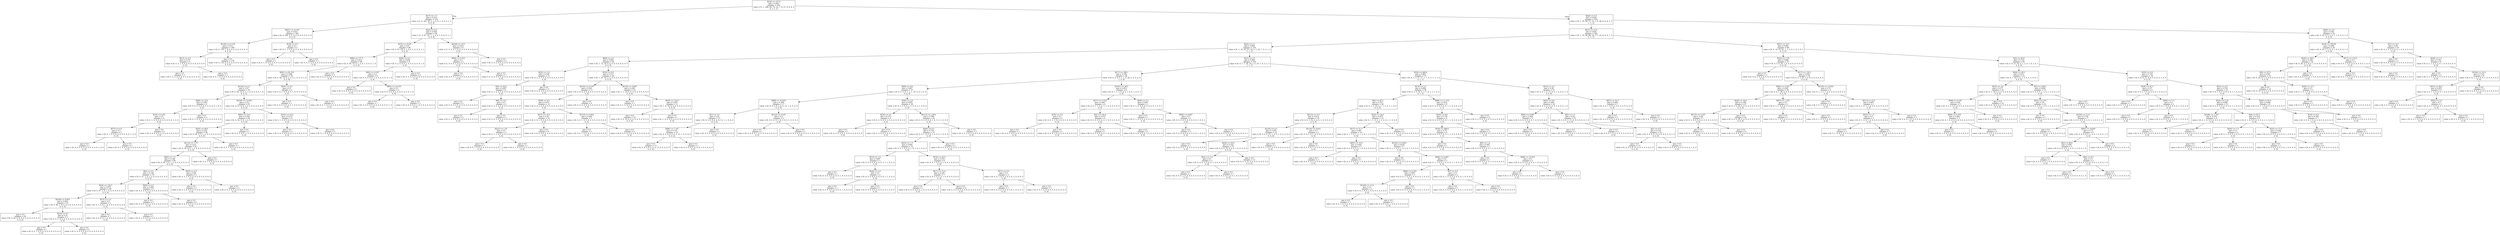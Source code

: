 digraph Tree {
node [shape=box] ;
0 [label="X[18] <= 157.0\ngini = 0.665\nsamples = 550\nvalue = [1, 1, 296, 83, 72, 22, 7, 8, 27, 8, 9, 6, 3\n4, 1, 1, 1]"] ;
1 [label="X[17] <= 1.5\ngini = 0.219\nsamples = 274\nvalue = [1, 0, 241, 23, 1, 1, 4, 0, 1, 0, 0, 0, 1, 1\n0, 0, 0]"] ;
0 -> 1 [labeldistance=2.5, labelangle=45, headlabel="True"] ;
2 [label="X[87] <= 12.167\ngini = 0.022\nsamples = 182\nvalue = [0, 0, 180, 2, 0, 0, 0, 0, 0, 0, 0, 0, 0, 0\n0, 0, 0]"] ;
1 -> 2 ;
3 [label="X[120] <= 0.333\ngini = 0.011\nsamples = 180\nvalue = [0, 0, 179, 1, 0, 0, 0, 0, 0, 0, 0, 0, 0, 0\n0, 0, 0]"] ;
2 -> 3 ;
4 [label="X[13] <= 2.5\ngini = 0.375\nsamples = 4\nvalue = [0, 0, 3, 1, 0, 0, 0, 0, 0, 0, 0, 0, 0, 0, 0\n0, 0]"] ;
3 -> 4 ;
5 [label="gini = 0.0\nsamples = 3\nvalue = [0, 0, 3, 0, 0, 0, 0, 0, 0, 0, 0, 0, 0, 0, 0\n0, 0]"] ;
4 -> 5 ;
6 [label="gini = 0.0\nsamples = 1\nvalue = [0, 0, 0, 1, 0, 0, 0, 0, 0, 0, 0, 0, 0, 0, 0\n0, 0]"] ;
4 -> 6 ;
7 [label="gini = 0.0\nsamples = 176\nvalue = [0, 0, 176, 0, 0, 0, 0, 0, 0, 0, 0, 0, 0, 0\n0, 0, 0]"] ;
3 -> 7 ;
8 [label="X[18] <= 0.5\ngini = 0.5\nsamples = 2\nvalue = [0, 0, 1, 1, 0, 0, 0, 0, 0, 0, 0, 0, 0, 0, 0\n0, 0]"] ;
2 -> 8 ;
9 [label="gini = 0.0\nsamples = 1\nvalue = [0, 0, 1, 0, 0, 0, 0, 0, 0, 0, 0, 0, 0, 0, 0\n0, 0]"] ;
8 -> 9 ;
10 [label="gini = 0.0\nsamples = 1\nvalue = [0, 0, 0, 1, 0, 0, 0, 0, 0, 0, 0, 0, 0, 0, 0\n0, 0]"] ;
8 -> 10 ;
11 [label="X[23] <= 0.5\ngini = 0.506\nsamples = 92\nvalue = [1, 0, 61, 21, 1, 1, 4, 0, 1, 0, 0, 0, 1, 1\n0, 0, 0]"] ;
1 -> 11 ;
12 [label="X[10] <= 35.85\ngini = 0.47\nsamples = 88\nvalue = [0, 0, 61, 19, 0, 1, 4, 0, 1, 0, 0, 0, 1, 1\n0, 0, 0]"] ;
11 -> 12 ;
13 [label="X[98] <= 177.5\ngini = 0.419\nsamples = 80\nvalue = [0, 0, 59, 15, 0, 1, 3, 0, 1, 0, 0, 0, 1, 0\n0, 0, 0]"] ;
12 -> 13 ;
14 [label="X[81] <= 61.333\ngini = 0.398\nsamples = 78\nvalue = [0, 0, 59, 13, 0, 1, 3, 0, 1, 0, 0, 0, 1, 0\n0, 0, 0]"] ;
13 -> 14 ;
15 [label="X[120] <= 4.5\ngini = 0.37\nsamples = 76\nvalue = [0, 0, 59, 12, 0, 1, 3, 0, 0, 0, 0, 0, 1, 0\n0, 0, 0]"] ;
14 -> 15 ;
16 [label="X[60] <= 12.0\ngini = 0.593\nsamples = 9\nvalue = [0, 0, 4, 4, 0, 0, 0, 0, 0, 0, 0, 0, 1, 0, 0\n0, 0]"] ;
15 -> 16 ;
17 [label="X[10] <= 0.95\ngini = 0.5\nsamples = 6\nvalue = [0, 0, 1, 4, 0, 0, 0, 0, 0, 0, 0, 0, 1, 0, 0\n0, 0]"] ;
16 -> 17 ;
18 [label="X[77] <= 0.5\ngini = 0.5\nsamples = 2\nvalue = [0, 0, 1, 0, 0, 0, 0, 0, 0, 0, 0, 0, 1, 0, 0\n0, 0]"] ;
17 -> 18 ;
19 [label="gini = 0.0\nsamples = 1\nvalue = [0, 0, 0, 0, 0, 0, 0, 0, 0, 0, 0, 0, 1, 0, 0\n0, 0]"] ;
18 -> 19 ;
20 [label="gini = 0.0\nsamples = 1\nvalue = [0, 0, 1, 0, 0, 0, 0, 0, 0, 0, 0, 0, 0, 0, 0\n0, 0]"] ;
18 -> 20 ;
21 [label="gini = 0.0\nsamples = 4\nvalue = [0, 0, 0, 4, 0, 0, 0, 0, 0, 0, 0, 0, 0, 0, 0\n0, 0]"] ;
17 -> 21 ;
22 [label="gini = 0.0\nsamples = 3\nvalue = [0, 0, 3, 0, 0, 0, 0, 0, 0, 0, 0, 0, 0, 0, 0\n0, 0]"] ;
16 -> 22 ;
23 [label="X[104] <= 12.833\ngini = 0.31\nsamples = 67\nvalue = [0, 0, 55, 8, 0, 1, 3, 0, 0, 0, 0, 0, 0, 0\n0, 0, 0]"] ;
15 -> 23 ;
24 [label="X[65] <= 13.0\ngini = 0.256\nsamples = 63\nvalue = [0, 0, 54, 5, 0, 1, 3, 0, 0, 0, 0, 0, 0, 0\n0, 0, 0]"] ;
23 -> 24 ;
25 [label="X[25] <= 48.0\ngini = 0.234\nsamples = 62\nvalue = [0, 0, 54, 5, 0, 1, 2, 0, 0, 0, 0, 0, 0, 0\n0, 0, 0]"] ;
24 -> 25 ;
26 [label="X[114] <= 1.75\ngini = 0.211\nsamples = 61\nvalue = [0, 0, 54, 4, 0, 1, 2, 0, 0, 0, 0, 0, 0, 0\n0, 0, 0]"] ;
25 -> 26 ;
27 [label="X[65] <= 7.5\ngini = 0.186\nsamples = 60\nvalue = [0, 0, 54, 3, 0, 1, 2, 0, 0, 0, 0, 0, 0, 0\n0, 0, 0]"] ;
26 -> 27 ;
28 [label="X[0] <= 0.5\ngini = 0.138\nsamples = 55\nvalue = [0, 0, 51, 1, 0, 1, 2, 0, 0, 0, 0, 0, 0, 0\n0, 0, 0]"] ;
27 -> 28 ;
29 [label="X[54] <= 130.5\ngini = 0.079\nsamples = 49\nvalue = [0, 0, 47, 1, 0, 1, 0, 0, 0, 0, 0, 0, 0, 0\n0, 0, 0]"] ;
28 -> 29 ;
30 [label="X[100] <= 8.833\ngini = 0.042\nsamples = 47\nvalue = [0, 0, 46, 1, 0, 0, 0, 0, 0, 0, 0, 0, 0, 0\n0, 0, 0]"] ;
29 -> 30 ;
31 [label="gini = 0.0\nsamples = 42\nvalue = [0, 0, 42, 0, 0, 0, 0, 0, 0, 0, 0, 0, 0, 0\n0, 0, 0]"] ;
30 -> 31 ;
32 [label="X[33] <= 9.5\ngini = 0.32\nsamples = 5\nvalue = [0, 0, 4, 1, 0, 0, 0, 0, 0, 0, 0, 0, 0, 0, 0\n0, 0]"] ;
30 -> 32 ;
33 [label="gini = 0.0\nsamples = 1\nvalue = [0, 0, 0, 1, 0, 0, 0, 0, 0, 0, 0, 0, 0, 0, 0\n0, 0]"] ;
32 -> 33 ;
34 [label="gini = 0.0\nsamples = 4\nvalue = [0, 0, 4, 0, 0, 0, 0, 0, 0, 0, 0, 0, 0, 0, 0\n0, 0]"] ;
32 -> 34 ;
35 [label="X[75] <= 3.5\ngini = 0.5\nsamples = 2\nvalue = [0, 0, 1, 0, 0, 1, 0, 0, 0, 0, 0, 0, 0, 0, 0\n0, 0]"] ;
29 -> 35 ;
36 [label="gini = 0.0\nsamples = 1\nvalue = [0, 0, 0, 0, 0, 1, 0, 0, 0, 0, 0, 0, 0, 0, 0\n0, 0]"] ;
35 -> 36 ;
37 [label="gini = 0.0\nsamples = 1\nvalue = [0, 0, 1, 0, 0, 0, 0, 0, 0, 0, 0, 0, 0, 0, 0\n0, 0]"] ;
35 -> 37 ;
38 [label="X[60] <= 4.5\ngini = 0.444\nsamples = 6\nvalue = [0, 0, 4, 0, 0, 0, 2, 0, 0, 0, 0, 0, 0, 0, 0\n0, 0]"] ;
28 -> 38 ;
39 [label="gini = 0.0\nsamples = 2\nvalue = [0, 0, 0, 0, 0, 0, 2, 0, 0, 0, 0, 0, 0, 0, 0\n0, 0]"] ;
38 -> 39 ;
40 [label="gini = 0.0\nsamples = 4\nvalue = [0, 0, 4, 0, 0, 0, 0, 0, 0, 0, 0, 0, 0, 0, 0\n0, 0]"] ;
38 -> 40 ;
41 [label="X[55] <= 0.5\ngini = 0.48\nsamples = 5\nvalue = [0, 0, 3, 2, 0, 0, 0, 0, 0, 0, 0, 0, 0, 0, 0\n0, 0]"] ;
27 -> 41 ;
42 [label="gini = 0.0\nsamples = 3\nvalue = [0, 0, 3, 0, 0, 0, 0, 0, 0, 0, 0, 0, 0, 0, 0\n0, 0]"] ;
41 -> 42 ;
43 [label="gini = 0.0\nsamples = 2\nvalue = [0, 0, 0, 2, 0, 0, 0, 0, 0, 0, 0, 0, 0, 0, 0\n0, 0]"] ;
41 -> 43 ;
44 [label="gini = 0.0\nsamples = 1\nvalue = [0, 0, 0, 1, 0, 0, 0, 0, 0, 0, 0, 0, 0, 0, 0\n0, 0]"] ;
26 -> 44 ;
45 [label="gini = 0.0\nsamples = 1\nvalue = [0, 0, 0, 1, 0, 0, 0, 0, 0, 0, 0, 0, 0, 0, 0\n0, 0]"] ;
25 -> 45 ;
46 [label="gini = 0.0\nsamples = 1\nvalue = [0, 0, 0, 0, 0, 0, 1, 0, 0, 0, 0, 0, 0, 0, 0\n0, 0]"] ;
24 -> 46 ;
47 [label="X[10] <= 9.15\ngini = 0.375\nsamples = 4\nvalue = [0, 0, 1, 3, 0, 0, 0, 0, 0, 0, 0, 0, 0, 0, 0\n0, 0]"] ;
23 -> 47 ;
48 [label="gini = 0.0\nsamples = 3\nvalue = [0, 0, 0, 3, 0, 0, 0, 0, 0, 0, 0, 0, 0, 0, 0\n0, 0]"] ;
47 -> 48 ;
49 [label="gini = 0.0\nsamples = 1\nvalue = [0, 0, 1, 0, 0, 0, 0, 0, 0, 0, 0, 0, 0, 0, 0\n0, 0]"] ;
47 -> 49 ;
50 [label="X[43] <= 4.5\ngini = 0.5\nsamples = 2\nvalue = [0, 0, 0, 1, 0, 0, 0, 0, 1, 0, 0, 0, 0, 0, 0\n0, 0]"] ;
14 -> 50 ;
51 [label="gini = 0.0\nsamples = 1\nvalue = [0, 0, 0, 0, 0, 0, 0, 0, 1, 0, 0, 0, 0, 0, 0\n0, 0]"] ;
50 -> 51 ;
52 [label="gini = 0.0\nsamples = 1\nvalue = [0, 0, 0, 1, 0, 0, 0, 0, 0, 0, 0, 0, 0, 0, 0\n0, 0]"] ;
50 -> 52 ;
53 [label="gini = 0.0\nsamples = 2\nvalue = [0, 0, 0, 2, 0, 0, 0, 0, 0, 0, 0, 0, 0, 0, 0\n0, 0]"] ;
13 -> 53 ;
54 [label="X[26] <= 0.5\ngini = 0.656\nsamples = 8\nvalue = [0, 0, 2, 4, 0, 0, 1, 0, 0, 0, 0, 0, 0, 1, 0\n0, 0]"] ;
12 -> 54 ;
55 [label="X[83] <= 0.167\ngini = 0.5\nsamples = 6\nvalue = [0, 0, 0, 4, 0, 0, 1, 0, 0, 0, 0, 0, 0, 1, 0\n0, 0]"] ;
54 -> 55 ;
56 [label="gini = 0.0\nsamples = 4\nvalue = [0, 0, 0, 4, 0, 0, 0, 0, 0, 0, 0, 0, 0, 0, 0\n0, 0]"] ;
55 -> 56 ;
57 [label="X[85] <= 14.333\ngini = 0.5\nsamples = 2\nvalue = [0, 0, 0, 0, 0, 0, 1, 0, 0, 0, 0, 0, 0, 1, 0\n0, 0]"] ;
55 -> 57 ;
58 [label="gini = 0.0\nsamples = 1\nvalue = [0, 0, 0, 0, 0, 0, 0, 0, 0, 0, 0, 0, 0, 1, 0\n0, 0]"] ;
57 -> 58 ;
59 [label="gini = 0.0\nsamples = 1\nvalue = [0, 0, 0, 0, 0, 0, 1, 0, 0, 0, 0, 0, 0, 0, 0\n0, 0]"] ;
57 -> 59 ;
60 [label="gini = 0.0\nsamples = 2\nvalue = [0, 0, 2, 0, 0, 0, 0, 0, 0, 0, 0, 0, 0, 0, 0\n0, 0]"] ;
54 -> 60 ;
61 [label="X[104] <= 10.5\ngini = 0.625\nsamples = 4\nvalue = [1, 0, 0, 2, 1, 0, 0, 0, 0, 0, 0, 0, 0, 0, 0\n0, 0]"] ;
11 -> 61 ;
62 [label="X[94] <= 0.333\ngini = 0.5\nsamples = 2\nvalue = [1, 0, 0, 0, 1, 0, 0, 0, 0, 0, 0, 0, 0, 0, 0\n0, 0]"] ;
61 -> 62 ;
63 [label="gini = 0.0\nsamples = 1\nvalue = [0, 0, 0, 0, 1, 0, 0, 0, 0, 0, 0, 0, 0, 0, 0\n0, 0]"] ;
62 -> 63 ;
64 [label="gini = 0.0\nsamples = 1\nvalue = [1, 0, 0, 0, 0, 0, 0, 0, 0, 0, 0, 0, 0, 0, 0\n0, 0]"] ;
62 -> 64 ;
65 [label="gini = 0.0\nsamples = 2\nvalue = [0, 0, 0, 2, 0, 0, 0, 0, 0, 0, 0, 0, 0, 0, 0\n0, 0]"] ;
61 -> 65 ;
66 [label="X[26] <= 0.5\ngini = 0.829\nsamples = 276\nvalue = [0, 1, 55, 60, 71, 21, 3, 8, 26, 8, 9, 6, 2, 3\n1, 1, 1]"] ;
0 -> 66 [labeldistance=2.5, labelangle=-45, headlabel="False"] ;
67 [label="X[27] <= 12.5\ngini = 0.824\nsamples = 242\nvalue = [0, 1, 33, 58, 68, 19, 3, 7, 25, 8, 9, 4, 1, 3\n1, 1, 1]"] ;
66 -> 67 ;
68 [label="X[22] <= 2.1\ngini = 0.864\nsamples = 143\nvalue = [0, 1, 19, 25, 27, 18, 2, 5, 25, 7, 5, 3, 1, 2\n1, 1, 1]"] ;
67 -> 68 ;
69 [label="X[60] <= 3.5\ngini = 0.656\nsamples = 40\nvalue = [0, 1, 12, 18, 9, 0, 0, 0, 0, 0, 0, 0, 0, 0\n0, 0, 0]"] ;
68 -> 69 ;
70 [label="X[22] <= 1.6\ngini = 0.529\nsamples = 11\nvalue = [0, 0, 2, 2, 7, 0, 0, 0, 0, 0, 0, 0, 0, 0, 0\n0, 0]"] ;
69 -> 70 ;
71 [label="X[4] <= 50.0\ngini = 0.667\nsamples = 6\nvalue = [0, 0, 2, 2, 2, 0, 0, 0, 0, 0, 0, 0, 0, 0, 0\n0, 0]"] ;
70 -> 71 ;
72 [label="gini = 0.0\nsamples = 2\nvalue = [0, 0, 0, 0, 2, 0, 0, 0, 0, 0, 0, 0, 0, 0, 0\n0, 0]"] ;
71 -> 72 ;
73 [label="X[8] <= -0.5\ngini = 0.5\nsamples = 4\nvalue = [0, 0, 2, 2, 0, 0, 0, 0, 0, 0, 0, 0, 0, 0, 0\n0, 0]"] ;
71 -> 73 ;
74 [label="gini = 0.0\nsamples = 2\nvalue = [0, 0, 2, 0, 0, 0, 0, 0, 0, 0, 0, 0, 0, 0, 0\n0, 0]"] ;
73 -> 74 ;
75 [label="gini = 0.0\nsamples = 2\nvalue = [0, 0, 0, 2, 0, 0, 0, 0, 0, 0, 0, 0, 0, 0, 0\n0, 0]"] ;
73 -> 75 ;
76 [label="gini = 0.0\nsamples = 5\nvalue = [0, 0, 0, 0, 5, 0, 0, 0, 0, 0, 0, 0, 0, 0, 0\n0, 0]"] ;
70 -> 76 ;
77 [label="X[33] <= 9.5\ngini = 0.571\nsamples = 29\nvalue = [0, 1, 10, 16, 2, 0, 0, 0, 0, 0, 0, 0, 0, 0\n0, 0, 0]"] ;
69 -> 77 ;
78 [label="X[102] <= 0.167\ngini = 0.581\nsamples = 17\nvalue = [0, 0, 9, 6, 2, 0, 0, 0, 0, 0, 0, 0, 0, 0, 0\n0, 0]"] ;
77 -> 78 ;
79 [label="X[29] <= 8.5\ngini = 0.473\nsamples = 13\nvalue = [0, 0, 9, 2, 2, 0, 0, 0, 0, 0, 0, 0, 0, 0, 0\n0, 0]"] ;
78 -> 79 ;
80 [label="X[17] <= 14.5\ngini = 0.18\nsamples = 10\nvalue = [0, 0, 9, 1, 0, 0, 0, 0, 0, 0, 0, 0, 0, 0, 0\n0, 0]"] ;
79 -> 80 ;
81 [label="X[22] <= 1.25\ngini = 0.5\nsamples = 2\nvalue = [0, 0, 1, 1, 0, 0, 0, 0, 0, 0, 0, 0, 0, 0, 0\n0, 0]"] ;
80 -> 81 ;
82 [label="gini = 0.0\nsamples = 1\nvalue = [0, 0, 0, 1, 0, 0, 0, 0, 0, 0, 0, 0, 0, 0, 0\n0, 0]"] ;
81 -> 82 ;
83 [label="gini = 0.0\nsamples = 1\nvalue = [0, 0, 1, 0, 0, 0, 0, 0, 0, 0, 0, 0, 0, 0, 0\n0, 0]"] ;
81 -> 83 ;
84 [label="gini = 0.0\nsamples = 8\nvalue = [0, 0, 8, 0, 0, 0, 0, 0, 0, 0, 0, 0, 0, 0, 0\n0, 0]"] ;
80 -> 84 ;
85 [label="X[114] <= 0.833\ngini = 0.444\nsamples = 3\nvalue = [0, 0, 0, 1, 2, 0, 0, 0, 0, 0, 0, 0, 0, 0, 0\n0, 0]"] ;
79 -> 85 ;
86 [label="gini = 0.0\nsamples = 1\nvalue = [0, 0, 0, 1, 0, 0, 0, 0, 0, 0, 0, 0, 0, 0, 0\n0, 0]"] ;
85 -> 86 ;
87 [label="gini = 0.0\nsamples = 2\nvalue = [0, 0, 0, 0, 2, 0, 0, 0, 0, 0, 0, 0, 0, 0, 0\n0, 0]"] ;
85 -> 87 ;
88 [label="gini = 0.0\nsamples = 4\nvalue = [0, 0, 0, 4, 0, 0, 0, 0, 0, 0, 0, 0, 0, 0, 0\n0, 0]"] ;
78 -> 88 ;
89 [label="X[120] <= 0.667\ngini = 0.292\nsamples = 12\nvalue = [0, 1, 1, 10, 0, 0, 0, 0, 0, 0, 0, 0, 0, 0\n0, 0, 0]"] ;
77 -> 89 ;
90 [label="gini = 0.0\nsamples = 1\nvalue = [0, 0, 1, 0, 0, 0, 0, 0, 0, 0, 0, 0, 0, 0, 0\n0, 0]"] ;
89 -> 90 ;
91 [label="X[54] <= 123.5\ngini = 0.165\nsamples = 11\nvalue = [0, 1, 0, 10, 0, 0, 0, 0, 0, 0, 0, 0, 0, 0\n0, 0, 0]"] ;
89 -> 91 ;
92 [label="gini = 0.0\nsamples = 10\nvalue = [0, 0, 0, 10, 0, 0, 0, 0, 0, 0, 0, 0, 0, 0\n0, 0, 0]"] ;
91 -> 92 ;
93 [label="gini = 0.0\nsamples = 1\nvalue = [0, 1, 0, 0, 0, 0, 0, 0, 0, 0, 0, 0, 0, 0, 0\n0, 0]"] ;
91 -> 93 ;
94 [label="X[13] <= 2.5\ngini = 0.859\nsamples = 103\nvalue = [0, 0, 7, 7, 18, 18, 2, 5, 25, 7, 5, 3, 1, 2\n1, 1, 1]"] ;
68 -> 94 ;
95 [label="X[17] <= 168.1\ngini = 0.769\nsamples = 46\nvalue = [0, 0, 4, 4, 1, 1, 1, 4, 20, 4, 4, 2, 0, 0\n1, 0, 0]"] ;
94 -> 95 ;
96 [label="X[60] <= 9.0\ngini = 0.697\nsamples = 37\nvalue = [0, 0, 3, 3, 0, 1, 1, 1, 19, 4, 4, 1, 0, 0\n0, 0, 0]"] ;
95 -> 96 ;
97 [label="X[88] <= 35.833\ngini = 0.394\nsamples = 17\nvalue = [0, 0, 0, 0, 0, 1, 0, 0, 13, 1, 2, 0, 0, 0\n0, 0, 0]"] ;
96 -> 97 ;
98 [label="X[1] <= 3.5\ngini = 0.24\nsamples = 15\nvalue = [0, 0, 0, 0, 0, 0, 0, 0, 13, 1, 1, 0, 0, 0\n0, 0, 0]"] ;
97 -> 98 ;
99 [label="X[99] <= 1.167\ngini = 0.133\nsamples = 14\nvalue = [0, 0, 0, 0, 0, 0, 0, 0, 13, 1, 0, 0, 0, 0\n0, 0, 0]"] ;
98 -> 99 ;
100 [label="gini = 0.0\nsamples = 13\nvalue = [0, 0, 0, 0, 0, 0, 0, 0, 13, 0, 0, 0, 0, 0\n0, 0, 0]"] ;
99 -> 100 ;
101 [label="gini = 0.0\nsamples = 1\nvalue = [0, 0, 0, 0, 0, 0, 0, 0, 0, 1, 0, 0, 0, 0, 0\n0, 0]"] ;
99 -> 101 ;
102 [label="gini = 0.0\nsamples = 1\nvalue = [0, 0, 0, 0, 0, 0, 0, 0, 0, 0, 1, 0, 0, 0, 0\n0, 0]"] ;
98 -> 102 ;
103 [label="X[122] <= 0.167\ngini = 0.5\nsamples = 2\nvalue = [0, 0, 0, 0, 0, 1, 0, 0, 0, 0, 1, 0, 0, 0, 0\n0, 0]"] ;
97 -> 103 ;
104 [label="gini = 0.0\nsamples = 1\nvalue = [0, 0, 0, 0, 0, 1, 0, 0, 0, 0, 0, 0, 0, 0, 0\n0, 0]"] ;
103 -> 104 ;
105 [label="gini = 0.0\nsamples = 1\nvalue = [0, 0, 0, 0, 0, 0, 0, 0, 0, 0, 1, 0, 0, 0, 0\n0, 0]"] ;
103 -> 105 ;
106 [label="X[30] <= 2.9\ngini = 0.825\nsamples = 20\nvalue = [0, 0, 3, 3, 0, 0, 1, 1, 6, 3, 2, 1, 0, 0, 0\n0, 0]"] ;
96 -> 106 ;
107 [label="X[76] <= 5.5\ngini = 0.375\nsamples = 4\nvalue = [0, 0, 3, 0, 0, 0, 1, 0, 0, 0, 0, 0, 0, 0, 0\n0, 0]"] ;
106 -> 107 ;
108 [label="gini = 0.0\nsamples = 1\nvalue = [0, 0, 0, 0, 0, 0, 1, 0, 0, 0, 0, 0, 0, 0, 0\n0, 0]"] ;
107 -> 108 ;
109 [label="gini = 0.0\nsamples = 3\nvalue = [0, 0, 3, 0, 0, 0, 0, 0, 0, 0, 0, 0, 0, 0, 0\n0, 0]"] ;
107 -> 109 ;
110 [label="X[113] <= 1.833\ngini = 0.766\nsamples = 16\nvalue = [0, 0, 0, 3, 0, 0, 0, 1, 6, 3, 2, 1, 0, 0, 0\n0, 0]"] ;
106 -> 110 ;
111 [label="X[46] <= 0.5\ngini = 0.735\nsamples = 14\nvalue = [0, 0, 0, 1, 0, 0, 0, 1, 6, 3, 2, 1, 0, 0, 0\n0, 0]"] ;
110 -> 111 ;
112 [label="X[25] <= 1.5\ngini = 0.694\nsamples = 12\nvalue = [0, 0, 0, 1, 0, 0, 0, 1, 6, 1, 2, 1, 0, 0, 0\n0, 0]"] ;
111 -> 112 ;
113 [label="X[73] <= 1.0\ngini = 0.667\nsamples = 3\nvalue = [0, 0, 0, 0, 0, 0, 0, 0, 0, 1, 1, 1, 0, 0, 0\n0, 0]"] ;
112 -> 113 ;
114 [label="gini = 0.0\nsamples = 1\nvalue = [0, 0, 0, 0, 0, 0, 0, 0, 0, 1, 0, 0, 0, 0, 0\n0, 0]"] ;
113 -> 114 ;
115 [label="X[44] <= 2.0\ngini = 0.5\nsamples = 2\nvalue = [0, 0, 0, 0, 0, 0, 0, 0, 0, 0, 1, 1, 0, 0, 0\n0, 0]"] ;
113 -> 115 ;
116 [label="gini = 0.0\nsamples = 1\nvalue = [0, 0, 0, 0, 0, 0, 0, 0, 0, 0, 1, 0, 0, 0, 0\n0, 0]"] ;
115 -> 116 ;
117 [label="gini = 0.0\nsamples = 1\nvalue = [0, 0, 0, 0, 0, 0, 0, 0, 0, 0, 0, 1, 0, 0, 0\n0, 0]"] ;
115 -> 117 ;
118 [label="X[74] <= 45.5\ngini = 0.519\nsamples = 9\nvalue = [0, 0, 0, 1, 0, 0, 0, 1, 6, 0, 1, 0, 0, 0, 0\n0, 0]"] ;
112 -> 118 ;
119 [label="X[17] <= 72.4\ngini = 0.245\nsamples = 7\nvalue = [0, 0, 0, 0, 0, 0, 0, 1, 6, 0, 0, 0, 0, 0, 0\n0, 0]"] ;
118 -> 119 ;
120 [label="gini = 0.0\nsamples = 1\nvalue = [0, 0, 0, 0, 0, 0, 0, 1, 0, 0, 0, 0, 0, 0, 0\n0, 0]"] ;
119 -> 120 ;
121 [label="gini = 0.0\nsamples = 6\nvalue = [0, 0, 0, 0, 0, 0, 0, 0, 6, 0, 0, 0, 0, 0, 0\n0, 0]"] ;
119 -> 121 ;
122 [label="X[71] <= 0.5\ngini = 0.5\nsamples = 2\nvalue = [0, 0, 0, 1, 0, 0, 0, 0, 0, 0, 1, 0, 0, 0, 0\n0, 0]"] ;
118 -> 122 ;
123 [label="gini = 0.0\nsamples = 1\nvalue = [0, 0, 0, 0, 0, 0, 0, 0, 0, 0, 1, 0, 0, 0, 0\n0, 0]"] ;
122 -> 123 ;
124 [label="gini = 0.0\nsamples = 1\nvalue = [0, 0, 0, 1, 0, 0, 0, 0, 0, 0, 0, 0, 0, 0, 0\n0, 0]"] ;
122 -> 124 ;
125 [label="gini = 0.0\nsamples = 2\nvalue = [0, 0, 0, 0, 0, 0, 0, 0, 0, 2, 0, 0, 0, 0, 0\n0, 0]"] ;
111 -> 125 ;
126 [label="gini = 0.0\nsamples = 2\nvalue = [0, 0, 0, 2, 0, 0, 0, 0, 0, 0, 0, 0, 0, 0, 0\n0, 0]"] ;
110 -> 126 ;
127 [label="X[101] <= 26.0\ngini = 0.815\nsamples = 9\nvalue = [0, 0, 1, 1, 1, 0, 0, 3, 1, 0, 0, 1, 0, 0, 1\n0, 0]"] ;
95 -> 127 ;
128 [label="X[17] <= 173.8\ngini = 0.667\nsamples = 6\nvalue = [0, 0, 0, 1, 1, 0, 0, 3, 1, 0, 0, 0, 0, 0, 0\n0, 0]"] ;
127 -> 128 ;
129 [label="X[35] <= 0.5\ngini = 0.5\nsamples = 2\nvalue = [0, 0, 0, 1, 1, 0, 0, 0, 0, 0, 0, 0, 0, 0, 0\n0, 0]"] ;
128 -> 129 ;
130 [label="gini = 0.0\nsamples = 1\nvalue = [0, 0, 0, 1, 0, 0, 0, 0, 0, 0, 0, 0, 0, 0, 0\n0, 0]"] ;
129 -> 130 ;
131 [label="gini = 0.0\nsamples = 1\nvalue = [0, 0, 0, 0, 1, 0, 0, 0, 0, 0, 0, 0, 0, 0, 0\n0, 0]"] ;
129 -> 131 ;
132 [label="X[2] <= 101.0\ngini = 0.375\nsamples = 4\nvalue = [0, 0, 0, 0, 0, 0, 0, 3, 1, 0, 0, 0, 0, 0, 0\n0, 0]"] ;
128 -> 132 ;
133 [label="gini = 0.0\nsamples = 1\nvalue = [0, 0, 0, 0, 0, 0, 0, 0, 1, 0, 0, 0, 0, 0, 0\n0, 0]"] ;
132 -> 133 ;
134 [label="gini = 0.0\nsamples = 3\nvalue = [0, 0, 0, 0, 0, 0, 0, 3, 0, 0, 0, 0, 0, 0, 0\n0, 0]"] ;
132 -> 134 ;
135 [label="X[30] <= 5.1\ngini = 0.667\nsamples = 3\nvalue = [0, 0, 1, 0, 0, 0, 0, 0, 0, 0, 0, 1, 0, 0, 1\n0, 0]"] ;
127 -> 135 ;
136 [label="gini = 0.0\nsamples = 1\nvalue = [0, 0, 1, 0, 0, 0, 0, 0, 0, 0, 0, 0, 0, 0, 0\n0, 0]"] ;
135 -> 136 ;
137 [label="X[84] <= 0.667\ngini = 0.5\nsamples = 2\nvalue = [0, 0, 0, 0, 0, 0, 0, 0, 0, 0, 0, 1, 0, 0, 1\n0, 0]"] ;
135 -> 137 ;
138 [label="gini = 0.0\nsamples = 1\nvalue = [0, 0, 0, 0, 0, 0, 0, 0, 0, 0, 0, 1, 0, 0, 0\n0, 0]"] ;
137 -> 138 ;
139 [label="gini = 0.0\nsamples = 1\nvalue = [0, 0, 0, 0, 0, 0, 0, 0, 0, 0, 0, 0, 0, 0, 1\n0, 0]"] ;
137 -> 139 ;
140 [label="X[18] <= 469.0\ngini = 0.803\nsamples = 57\nvalue = [0, 0, 3, 3, 17, 17, 1, 1, 5, 3, 1, 1, 1, 2\n0, 1, 1]"] ;
94 -> 140 ;
141 [label="X[15] <= 2.5\ngini = 0.806\nsamples = 36\nvalue = [0, 0, 3, 2, 14, 4, 1, 1, 4, 1, 1, 1, 0, 2\n0, 1, 1]"] ;
140 -> 141 ;
142 [label="X[4] <= 87.5\ngini = 0.707\nsamples = 28\nvalue = [0, 0, 1, 2, 14, 4, 1, 1, 3, 0, 1, 1, 0, 0\n0, 0, 0]"] ;
141 -> 142 ;
143 [label="X[115] <= 0.5\ngini = 0.414\nsamples = 16\nvalue = [0, 0, 0, 1, 12, 2, 0, 0, 1, 0, 0, 0, 0, 0\n0, 0, 0]"] ;
142 -> 143 ;
144 [label="X[120] <= 4.5\ngini = 0.255\nsamples = 14\nvalue = [0, 0, 0, 0, 12, 1, 0, 0, 1, 0, 0, 0, 0, 0\n0, 0, 0]"] ;
143 -> 144 ;
145 [label="gini = 0.0\nsamples = 1\nvalue = [0, 0, 0, 0, 0, 1, 0, 0, 0, 0, 0, 0, 0, 0, 0\n0, 0]"] ;
144 -> 145 ;
146 [label="X[28] <= 29.0\ngini = 0.142\nsamples = 13\nvalue = [0, 0, 0, 0, 12, 0, 0, 0, 1, 0, 0, 0, 0, 0\n0, 0, 0]"] ;
144 -> 146 ;
147 [label="X[31] <= 1.0\ngini = 0.5\nsamples = 2\nvalue = [0, 0, 0, 0, 1, 0, 0, 0, 1, 0, 0, 0, 0, 0, 0\n0, 0]"] ;
146 -> 147 ;
148 [label="gini = 0.0\nsamples = 1\nvalue = [0, 0, 0, 0, 1, 0, 0, 0, 0, 0, 0, 0, 0, 0, 0\n0, 0]"] ;
147 -> 148 ;
149 [label="gini = 0.0\nsamples = 1\nvalue = [0, 0, 0, 0, 0, 0, 0, 0, 1, 0, 0, 0, 0, 0, 0\n0, 0]"] ;
147 -> 149 ;
150 [label="gini = 0.0\nsamples = 11\nvalue = [0, 0, 0, 0, 11, 0, 0, 0, 0, 0, 0, 0, 0, 0\n0, 0, 0]"] ;
146 -> 150 ;
151 [label="X[114] <= 0.833\ngini = 0.5\nsamples = 2\nvalue = [0, 0, 0, 1, 0, 1, 0, 0, 0, 0, 0, 0, 0, 0, 0\n0, 0]"] ;
143 -> 151 ;
152 [label="gini = 0.0\nsamples = 1\nvalue = [0, 0, 0, 1, 0, 0, 0, 0, 0, 0, 0, 0, 0, 0, 0\n0, 0]"] ;
151 -> 152 ;
153 [label="gini = 0.0\nsamples = 1\nvalue = [0, 0, 0, 0, 0, 1, 0, 0, 0, 0, 0, 0, 0, 0, 0\n0, 0]"] ;
151 -> 153 ;
154 [label="X[25] <= 16.5\ngini = 0.875\nsamples = 12\nvalue = [0, 0, 1, 1, 2, 2, 1, 1, 2, 0, 1, 1, 0, 0, 0\n0, 0]"] ;
142 -> 154 ;
155 [label="X[17] <= 51.3\ngini = 0.86\nsamples = 10\nvalue = [0, 0, 1, 1, 0, 2, 1, 1, 2, 0, 1, 1, 0, 0, 0\n0, 0]"] ;
154 -> 155 ;
156 [label="X[65] <= 10.0\ngini = 0.444\nsamples = 3\nvalue = [0, 0, 0, 0, 0, 2, 0, 1, 0, 0, 0, 0, 0, 0, 0\n0, 0]"] ;
155 -> 156 ;
157 [label="gini = 0.0\nsamples = 2\nvalue = [0, 0, 0, 0, 0, 2, 0, 0, 0, 0, 0, 0, 0, 0, 0\n0, 0]"] ;
156 -> 157 ;
158 [label="gini = 0.0\nsamples = 1\nvalue = [0, 0, 0, 0, 0, 0, 0, 1, 0, 0, 0, 0, 0, 0, 0\n0, 0]"] ;
156 -> 158 ;
159 [label="X[120] <= 6.833\ngini = 0.816\nsamples = 7\nvalue = [0, 0, 1, 1, 0, 0, 1, 0, 2, 0, 1, 1, 0, 0, 0\n0, 0]"] ;
155 -> 159 ;
160 [label="gini = 0.0\nsamples = 2\nvalue = [0, 0, 0, 0, 0, 0, 0, 0, 2, 0, 0, 0, 0, 0, 0\n0, 0]"] ;
159 -> 160 ;
161 [label="X[90] <= 0.667\ngini = 0.8\nsamples = 5\nvalue = [0, 0, 1, 1, 0, 0, 1, 0, 0, 0, 1, 1, 0, 0, 0\n0, 0]"] ;
159 -> 161 ;
162 [label="X[88] <= 0.333\ngini = 0.667\nsamples = 3\nvalue = [0, 0, 0, 1, 0, 0, 1, 0, 0, 0, 0, 1, 0, 0, 0\n0, 0]"] ;
161 -> 162 ;
163 [label="X[120] <= 11.0\ngini = 0.5\nsamples = 2\nvalue = [0, 0, 0, 1, 0, 0, 1, 0, 0, 0, 0, 0, 0, 0, 0\n0, 0]"] ;
162 -> 163 ;
164 [label="gini = 0.0\nsamples = 1\nvalue = [0, 0, 0, 1, 0, 0, 0, 0, 0, 0, 0, 0, 0, 0, 0\n0, 0]"] ;
163 -> 164 ;
165 [label="gini = 0.0\nsamples = 1\nvalue = [0, 0, 0, 0, 0, 0, 1, 0, 0, 0, 0, 0, 0, 0, 0\n0, 0]"] ;
163 -> 165 ;
166 [label="gini = 0.0\nsamples = 1\nvalue = [0, 0, 0, 0, 0, 0, 0, 0, 0, 0, 0, 1, 0, 0, 0\n0, 0]"] ;
162 -> 166 ;
167 [label="X[7] <= 0.5\ngini = 0.5\nsamples = 2\nvalue = [0, 0, 1, 0, 0, 0, 0, 0, 0, 0, 1, 0, 0, 0, 0\n0, 0]"] ;
161 -> 167 ;
168 [label="gini = 0.0\nsamples = 1\nvalue = [0, 0, 0, 0, 0, 0, 0, 0, 0, 0, 1, 0, 0, 0, 0\n0, 0]"] ;
167 -> 168 ;
169 [label="gini = 0.0\nsamples = 1\nvalue = [0, 0, 1, 0, 0, 0, 0, 0, 0, 0, 0, 0, 0, 0, 0\n0, 0]"] ;
167 -> 169 ;
170 [label="gini = 0.0\nsamples = 2\nvalue = [0, 0, 0, 0, 2, 0, 0, 0, 0, 0, 0, 0, 0, 0, 0\n0, 0]"] ;
154 -> 170 ;
171 [label="X[88] <= 11.333\ngini = 0.812\nsamples = 8\nvalue = [0, 0, 2, 0, 0, 0, 0, 0, 1, 1, 0, 0, 0, 2, 0\n1, 1]"] ;
141 -> 171 ;
172 [label="X[33] <= 8.0\ngini = 0.778\nsamples = 6\nvalue = [0, 0, 0, 0, 0, 0, 0, 0, 1, 1, 0, 0, 0, 2, 0\n1, 1]"] ;
171 -> 172 ;
173 [label="X[18] <= 266.0\ngini = 0.75\nsamples = 4\nvalue = [0, 0, 0, 0, 0, 0, 0, 0, 1, 1, 0, 0, 0, 0, 0\n1, 1]"] ;
172 -> 173 ;
174 [label="gini = 0.0\nsamples = 1\nvalue = [0, 0, 0, 0, 0, 0, 0, 0, 0, 0, 0, 0, 0, 0, 0\n1, 0]"] ;
173 -> 174 ;
175 [label="X[0] <= 1.0\ngini = 0.667\nsamples = 3\nvalue = [0, 0, 0, 0, 0, 0, 0, 0, 1, 1, 0, 0, 0, 0, 0\n0, 1]"] ;
173 -> 175 ;
176 [label="gini = 0.0\nsamples = 1\nvalue = [0, 0, 0, 0, 0, 0, 0, 0, 1, 0, 0, 0, 0, 0, 0\n0, 0]"] ;
175 -> 176 ;
177 [label="X[98] <= 35.833\ngini = 0.5\nsamples = 2\nvalue = [0, 0, 0, 0, 0, 0, 0, 0, 0, 1, 0, 0, 0, 0, 0\n0, 1]"] ;
175 -> 177 ;
178 [label="gini = 0.0\nsamples = 1\nvalue = [0, 0, 0, 0, 0, 0, 0, 0, 0, 1, 0, 0, 0, 0, 0\n0, 0]"] ;
177 -> 178 ;
179 [label="gini = 0.0\nsamples = 1\nvalue = [0, 0, 0, 0, 0, 0, 0, 0, 0, 0, 0, 0, 0, 0, 0\n0, 1]"] ;
177 -> 179 ;
180 [label="gini = 0.0\nsamples = 2\nvalue = [0, 0, 0, 0, 0, 0, 0, 0, 0, 0, 0, 0, 0, 2, 0\n0, 0]"] ;
172 -> 180 ;
181 [label="gini = 0.0\nsamples = 2\nvalue = [0, 0, 2, 0, 0, 0, 0, 0, 0, 0, 0, 0, 0, 0, 0\n0, 0]"] ;
171 -> 181 ;
182 [label="X[13] <= 3.5\ngini = 0.58\nsamples = 21\nvalue = [0, 0, 0, 1, 3, 13, 0, 0, 1, 2, 0, 0, 1, 0\n0, 0, 0]"] ;
140 -> 182 ;
183 [label="X[25] <= 8.0\ngini = 0.444\nsamples = 18\nvalue = [0, 0, 0, 0, 3, 13, 0, 0, 1, 0, 0, 0, 1, 0\n0, 0, 0]"] ;
182 -> 183 ;
184 [label="X[94] <= 0.667\ngini = 0.444\nsamples = 3\nvalue = [0, 0, 0, 0, 2, 0, 0, 0, 1, 0, 0, 0, 0, 0, 0\n0, 0]"] ;
183 -> 184 ;
185 [label="gini = 0.0\nsamples = 2\nvalue = [0, 0, 0, 0, 2, 0, 0, 0, 0, 0, 0, 0, 0, 0, 0\n0, 0]"] ;
184 -> 185 ;
186 [label="gini = 0.0\nsamples = 1\nvalue = [0, 0, 0, 0, 0, 0, 0, 0, 1, 0, 0, 0, 0, 0, 0\n0, 0]"] ;
184 -> 186 ;
187 [label="X[5] <= 1.5\ngini = 0.24\nsamples = 15\nvalue = [0, 0, 0, 0, 1, 13, 0, 0, 0, 0, 0, 0, 1, 0\n0, 0, 0]"] ;
183 -> 187 ;
188 [label="gini = 0.0\nsamples = 1\nvalue = [0, 0, 0, 0, 1, 0, 0, 0, 0, 0, 0, 0, 0, 0, 0\n0, 0]"] ;
187 -> 188 ;
189 [label="X[1] <= 6.5\ngini = 0.133\nsamples = 14\nvalue = [0, 0, 0, 0, 0, 13, 0, 0, 0, 0, 0, 0, 1, 0\n0, 0, 0]"] ;
187 -> 189 ;
190 [label="gini = 0.0\nsamples = 13\nvalue = [0, 0, 0, 0, 0, 13, 0, 0, 0, 0, 0, 0, 0, 0\n0, 0, 0]"] ;
189 -> 190 ;
191 [label="gini = 0.0\nsamples = 1\nvalue = [0, 0, 0, 0, 0, 0, 0, 0, 0, 0, 0, 0, 1, 0, 0\n0, 0]"] ;
189 -> 191 ;
192 [label="X[97] <= 32.5\ngini = 0.444\nsamples = 3\nvalue = [0, 0, 0, 1, 0, 0, 0, 0, 0, 2, 0, 0, 0, 0, 0\n0, 0]"] ;
182 -> 192 ;
193 [label="gini = 0.0\nsamples = 2\nvalue = [0, 0, 0, 0, 0, 0, 0, 0, 0, 2, 0, 0, 0, 0, 0\n0, 0]"] ;
192 -> 193 ;
194 [label="gini = 0.0\nsamples = 1\nvalue = [0, 0, 0, 1, 0, 0, 0, 0, 0, 0, 0, 0, 0, 0, 0\n0, 0]"] ;
192 -> 194 ;
195 [label="X[27] <= 15.5\ngini = 0.695\nsamples = 99\nvalue = [0, 0, 14, 33, 41, 1, 1, 2, 0, 1, 4, 1, 0, 1\n0, 0, 0]"] ;
67 -> 195 ;
196 [label="X[22] <= 1.55\ngini = 0.498\nsamples = 37\nvalue = [0, 0, 5, 6, 25, 1, 0, 0, 0, 0, 0, 0, 0, 0\n0, 0, 0]"] ;
195 -> 196 ;
197 [label="gini = 0.0\nsamples = 3\nvalue = [0, 0, 0, 3, 0, 0, 0, 0, 0, 0, 0, 0, 0, 0, 0\n0, 0]"] ;
196 -> 197 ;
198 [label="X[17] <= 132.5\ngini = 0.429\nsamples = 34\nvalue = [0, 0, 5, 3, 25, 1, 0, 0, 0, 0, 0, 0, 0, 0\n0, 0, 0]"] ;
196 -> 198 ;
199 [label="X[82] <= 0.167\ngini = 0.295\nsamples = 29\nvalue = [0, 0, 4, 1, 24, 0, 0, 0, 0, 0, 0, 0, 0, 0\n0, 0, 0]"] ;
198 -> 199 ;
200 [label="X[28] <= 18.0\ngini = 0.198\nsamples = 27\nvalue = [0, 0, 3, 0, 24, 0, 0, 0, 0, 0, 0, 0, 0, 0\n0, 0, 0]"] ;
199 -> 200 ;
201 [label="X[113] <= 0.167\ngini = 0.49\nsamples = 7\nvalue = [0, 0, 3, 0, 4, 0, 0, 0, 0, 0, 0, 0, 0, 0, 0\n0, 0]"] ;
200 -> 201 ;
202 [label="gini = 0.0\nsamples = 3\nvalue = [0, 0, 3, 0, 0, 0, 0, 0, 0, 0, 0, 0, 0, 0, 0\n0, 0]"] ;
201 -> 202 ;
203 [label="gini = 0.0\nsamples = 4\nvalue = [0, 0, 0, 0, 4, 0, 0, 0, 0, 0, 0, 0, 0, 0, 0\n0, 0]"] ;
201 -> 203 ;
204 [label="gini = 0.0\nsamples = 20\nvalue = [0, 0, 0, 0, 20, 0, 0, 0, 0, 0, 0, 0, 0, 0\n0, 0, 0]"] ;
200 -> 204 ;
205 [label="X[87] <= 1.333\ngini = 0.5\nsamples = 2\nvalue = [0, 0, 1, 1, 0, 0, 0, 0, 0, 0, 0, 0, 0, 0, 0\n0, 0]"] ;
199 -> 205 ;
206 [label="gini = 0.0\nsamples = 1\nvalue = [0, 0, 0, 1, 0, 0, 0, 0, 0, 0, 0, 0, 0, 0, 0\n0, 0]"] ;
205 -> 206 ;
207 [label="gini = 0.0\nsamples = 1\nvalue = [0, 0, 1, 0, 0, 0, 0, 0, 0, 0, 0, 0, 0, 0, 0\n0, 0]"] ;
205 -> 207 ;
208 [label="X[120] <= 13.833\ngini = 0.72\nsamples = 5\nvalue = [0, 0, 1, 2, 1, 1, 0, 0, 0, 0, 0, 0, 0, 0, 0\n0, 0]"] ;
198 -> 208 ;
209 [label="gini = 0.0\nsamples = 2\nvalue = [0, 0, 0, 2, 0, 0, 0, 0, 0, 0, 0, 0, 0, 0, 0\n0, 0]"] ;
208 -> 209 ;
210 [label="X[113] <= 0.5\ngini = 0.667\nsamples = 3\nvalue = [0, 0, 1, 0, 1, 1, 0, 0, 0, 0, 0, 0, 0, 0, 0\n0, 0]"] ;
208 -> 210 ;
211 [label="X[53] <= 1.5\ngini = 0.5\nsamples = 2\nvalue = [0, 0, 1, 0, 0, 1, 0, 0, 0, 0, 0, 0, 0, 0, 0\n0, 0]"] ;
210 -> 211 ;
212 [label="gini = 0.0\nsamples = 1\nvalue = [0, 0, 1, 0, 0, 0, 0, 0, 0, 0, 0, 0, 0, 0, 0\n0, 0]"] ;
211 -> 212 ;
213 [label="gini = 0.0\nsamples = 1\nvalue = [0, 0, 0, 0, 0, 1, 0, 0, 0, 0, 0, 0, 0, 0, 0\n0, 0]"] ;
211 -> 213 ;
214 [label="gini = 0.0\nsamples = 1\nvalue = [0, 0, 0, 0, 1, 0, 0, 0, 0, 0, 0, 0, 0, 0, 0\n0, 0]"] ;
210 -> 214 ;
215 [label="X[3] <= 50.0\ngini = 0.716\nsamples = 62\nvalue = [0, 0, 9, 27, 16, 0, 1, 2, 0, 1, 4, 1, 0, 1\n0, 0, 0]"] ;
195 -> 215 ;
216 [label="X[28] <= 40.5\ngini = 0.611\nsamples = 32\nvalue = [0, 0, 1, 19, 5, 0, 1, 2, 0, 1, 2, 0, 0, 1\n0, 0, 0]"] ;
215 -> 216 ;
217 [label="X[25] <= 3.0\ngini = 0.277\nsamples = 19\nvalue = [0, 0, 1, 16, 2, 0, 0, 0, 0, 0, 0, 0, 0, 0\n0, 0, 0]"] ;
216 -> 217 ;
218 [label="X[99] <= 0.167\ngini = 0.64\nsamples = 5\nvalue = [0, 0, 1, 2, 2, 0, 0, 0, 0, 0, 0, 0, 0, 0, 0\n0, 0]"] ;
217 -> 218 ;
219 [label="X[86] <= 0.333\ngini = 0.444\nsamples = 3\nvalue = [0, 0, 1, 0, 2, 0, 0, 0, 0, 0, 0, 0, 0, 0, 0\n0, 0]"] ;
218 -> 219 ;
220 [label="gini = 0.0\nsamples = 1\nvalue = [0, 0, 1, 0, 0, 0, 0, 0, 0, 0, 0, 0, 0, 0, 0\n0, 0]"] ;
219 -> 220 ;
221 [label="gini = 0.0\nsamples = 2\nvalue = [0, 0, 0, 0, 2, 0, 0, 0, 0, 0, 0, 0, 0, 0, 0\n0, 0]"] ;
219 -> 221 ;
222 [label="gini = 0.0\nsamples = 2\nvalue = [0, 0, 0, 2, 0, 0, 0, 0, 0, 0, 0, 0, 0, 0, 0\n0, 0]"] ;
218 -> 222 ;
223 [label="gini = 0.0\nsamples = 14\nvalue = [0, 0, 0, 14, 0, 0, 0, 0, 0, 0, 0, 0, 0, 0\n0, 0, 0]"] ;
217 -> 223 ;
224 [label="X[2] <= 109.5\ngini = 0.828\nsamples = 13\nvalue = [0, 0, 0, 3, 3, 0, 1, 2, 0, 1, 2, 0, 0, 1, 0\n0, 0]"] ;
216 -> 224 ;
225 [label="X[22] <= 2.55\ngini = 0.8\nsamples = 10\nvalue = [0, 0, 0, 0, 3, 0, 1, 2, 0, 1, 2, 0, 0, 1, 0\n0, 0]"] ;
224 -> 225 ;
226 [label="gini = 0.0\nsamples = 3\nvalue = [0, 0, 0, 0, 3, 0, 0, 0, 0, 0, 0, 0, 0, 0, 0\n0, 0]"] ;
225 -> 226 ;
227 [label="X[104] <= 11.0\ngini = 0.776\nsamples = 7\nvalue = [0, 0, 0, 0, 0, 0, 1, 2, 0, 1, 2, 0, 0, 1, 0\n0, 0]"] ;
225 -> 227 ;
228 [label="gini = 0.0\nsamples = 2\nvalue = [0, 0, 0, 0, 0, 0, 0, 2, 0, 0, 0, 0, 0, 0, 0\n0, 0]"] ;
227 -> 228 ;
229 [label="X[85] <= 16.667\ngini = 0.72\nsamples = 5\nvalue = [0, 0, 0, 0, 0, 0, 1, 0, 0, 1, 2, 0, 0, 1, 0\n0, 0]"] ;
227 -> 229 ;
230 [label="X[2] <= 86.0\ngini = 0.667\nsamples = 3\nvalue = [0, 0, 0, 0, 0, 0, 1, 0, 0, 1, 0, 0, 0, 1, 0\n0, 0]"] ;
229 -> 230 ;
231 [label="gini = 0.0\nsamples = 1\nvalue = [0, 0, 0, 0, 0, 0, 1, 0, 0, 0, 0, 0, 0, 0, 0\n0, 0]"] ;
230 -> 231 ;
232 [label="X[8] <= 0.5\ngini = 0.5\nsamples = 2\nvalue = [0, 0, 0, 0, 0, 0, 0, 0, 0, 1, 0, 0, 0, 1, 0\n0, 0]"] ;
230 -> 232 ;
233 [label="gini = 0.0\nsamples = 1\nvalue = [0, 0, 0, 0, 0, 0, 0, 0, 0, 0, 0, 0, 0, 1, 0\n0, 0]"] ;
232 -> 233 ;
234 [label="gini = 0.0\nsamples = 1\nvalue = [0, 0, 0, 0, 0, 0, 0, 0, 0, 1, 0, 0, 0, 0, 0\n0, 0]"] ;
232 -> 234 ;
235 [label="gini = 0.0\nsamples = 2\nvalue = [0, 0, 0, 0, 0, 0, 0, 0, 0, 0, 2, 0, 0, 0, 0\n0, 0]"] ;
229 -> 235 ;
236 [label="gini = 0.0\nsamples = 3\nvalue = [0, 0, 0, 3, 0, 0, 0, 0, 0, 0, 0, 0, 0, 0, 0\n0, 0]"] ;
224 -> 236 ;
237 [label="X[33] <= 9.0\ngini = 0.718\nsamples = 30\nvalue = [0, 0, 8, 8, 11, 0, 0, 0, 0, 0, 2, 1, 0, 0\n0, 0, 0]"] ;
215 -> 237 ;
238 [label="X[28] <= 81.5\ngini = 0.37\nsamples = 9\nvalue = [0, 0, 0, 1, 7, 0, 0, 0, 0, 0, 1, 0, 0, 0, 0\n0, 0]"] ;
237 -> 238 ;
239 [label="gini = 0.0\nsamples = 7\nvalue = [0, 0, 0, 0, 7, 0, 0, 0, 0, 0, 0, 0, 0, 0, 0\n0, 0]"] ;
238 -> 239 ;
240 [label="X[85] <= 7.5\ngini = 0.5\nsamples = 2\nvalue = [0, 0, 0, 1, 0, 0, 0, 0, 0, 0, 1, 0, 0, 0, 0\n0, 0]"] ;
238 -> 240 ;
241 [label="gini = 0.0\nsamples = 1\nvalue = [0, 0, 0, 1, 0, 0, 0, 0, 0, 0, 0, 0, 0, 0, 0\n0, 0]"] ;
240 -> 241 ;
242 [label="gini = 0.0\nsamples = 1\nvalue = [0, 0, 0, 0, 0, 0, 0, 0, 0, 0, 1, 0, 0, 0, 0\n0, 0]"] ;
240 -> 242 ;
243 [label="X[31] <= 0.5\ngini = 0.703\nsamples = 21\nvalue = [0, 0, 8, 7, 4, 0, 0, 0, 0, 0, 1, 1, 0, 0, 0\n0, 0]"] ;
237 -> 243 ;
244 [label="X[22] <= 2.35\ngini = 0.698\nsamples = 13\nvalue = [0, 0, 2, 6, 3, 0, 0, 0, 0, 0, 1, 1, 0, 0, 0\n0, 0]"] ;
243 -> 244 ;
245 [label="X[109] <= 1.167\ngini = 0.375\nsamples = 4\nvalue = [0, 0, 1, 0, 3, 0, 0, 0, 0, 0, 0, 0, 0, 0, 0\n0, 0]"] ;
244 -> 245 ;
246 [label="gini = 0.0\nsamples = 3\nvalue = [0, 0, 0, 0, 3, 0, 0, 0, 0, 0, 0, 0, 0, 0, 0\n0, 0]"] ;
245 -> 246 ;
247 [label="gini = 0.0\nsamples = 1\nvalue = [0, 0, 1, 0, 0, 0, 0, 0, 0, 0, 0, 0, 0, 0, 0\n0, 0]"] ;
245 -> 247 ;
248 [label="X[4] <= 87.5\ngini = 0.519\nsamples = 9\nvalue = [0, 0, 1, 6, 0, 0, 0, 0, 0, 0, 1, 1, 0, 0, 0\n0, 0]"] ;
244 -> 248 ;
249 [label="X[50] <= 1.5\ngini = 0.5\nsamples = 2\nvalue = [0, 0, 1, 0, 0, 0, 0, 0, 0, 0, 0, 1, 0, 0, 0\n0, 0]"] ;
248 -> 249 ;
250 [label="gini = 0.0\nsamples = 1\nvalue = [0, 0, 0, 0, 0, 0, 0, 0, 0, 0, 0, 1, 0, 0, 0\n0, 0]"] ;
249 -> 250 ;
251 [label="gini = 0.0\nsamples = 1\nvalue = [0, 0, 1, 0, 0, 0, 0, 0, 0, 0, 0, 0, 0, 0, 0\n0, 0]"] ;
249 -> 251 ;
252 [label="X[33] <= 11.0\ngini = 0.245\nsamples = 7\nvalue = [0, 0, 0, 6, 0, 0, 0, 0, 0, 0, 1, 0, 0, 0, 0\n0, 0]"] ;
248 -> 252 ;
253 [label="gini = 0.0\nsamples = 1\nvalue = [0, 0, 0, 0, 0, 0, 0, 0, 0, 0, 1, 0, 0, 0, 0\n0, 0]"] ;
252 -> 253 ;
254 [label="gini = 0.0\nsamples = 6\nvalue = [0, 0, 0, 6, 0, 0, 0, 0, 0, 0, 0, 0, 0, 0, 0\n0, 0]"] ;
252 -> 254 ;
255 [label="X[28] <= 81.0\ngini = 0.406\nsamples = 8\nvalue = [0, 0, 6, 1, 1, 0, 0, 0, 0, 0, 0, 0, 0, 0, 0\n0, 0]"] ;
243 -> 255 ;
256 [label="X[14] <= 8.5\ngini = 0.245\nsamples = 7\nvalue = [0, 0, 6, 0, 1, 0, 0, 0, 0, 0, 0, 0, 0, 0, 0\n0, 0]"] ;
255 -> 256 ;
257 [label="gini = 0.0\nsamples = 6\nvalue = [0, 0, 6, 0, 0, 0, 0, 0, 0, 0, 0, 0, 0, 0, 0\n0, 0]"] ;
256 -> 257 ;
258 [label="gini = 0.0\nsamples = 1\nvalue = [0, 0, 0, 0, 1, 0, 0, 0, 0, 0, 0, 0, 0, 0, 0\n0, 0]"] ;
256 -> 258 ;
259 [label="gini = 0.0\nsamples = 1\nvalue = [0, 0, 0, 1, 0, 0, 0, 0, 0, 0, 0, 0, 0, 0, 0\n0, 0]"] ;
255 -> 259 ;
260 [label="X[50] <= 0.5\ngini = 0.561\nsamples = 34\nvalue = [0, 0, 22, 2, 3, 2, 0, 1, 1, 0, 0, 2, 1, 0\n0, 0, 0]"] ;
66 -> 260 ;
261 [label="X[10] <= 165.95\ngini = 0.299\nsamples = 24\nvalue = [0, 0, 20, 1, 1, 0, 0, 1, 0, 0, 0, 0, 1, 0\n0, 0, 0]"] ;
260 -> 261 ;
262 [label="X[29] <= 36.0\ngini = 0.169\nsamples = 22\nvalue = [0, 0, 20, 0, 1, 0, 0, 1, 0, 0, 0, 0, 0, 0\n0, 0, 0]"] ;
261 -> 262 ;
263 [label="X[4] <= 87.5\ngini = 0.091\nsamples = 21\nvalue = [0, 0, 20, 0, 1, 0, 0, 0, 0, 0, 0, 0, 0, 0\n0, 0, 0]"] ;
262 -> 263 ;
264 [label="gini = 0.0\nsamples = 19\nvalue = [0, 0, 19, 0, 0, 0, 0, 0, 0, 0, 0, 0, 0, 0\n0, 0, 0]"] ;
263 -> 264 ;
265 [label="X[29] <= 12.5\ngini = 0.5\nsamples = 2\nvalue = [0, 0, 1, 0, 1, 0, 0, 0, 0, 0, 0, 0, 0, 0, 0\n0, 0]"] ;
263 -> 265 ;
266 [label="gini = 0.0\nsamples = 1\nvalue = [0, 0, 0, 0, 1, 0, 0, 0, 0, 0, 0, 0, 0, 0, 0\n0, 0]"] ;
265 -> 266 ;
267 [label="gini = 0.0\nsamples = 1\nvalue = [0, 0, 1, 0, 0, 0, 0, 0, 0, 0, 0, 0, 0, 0, 0\n0, 0]"] ;
265 -> 267 ;
268 [label="gini = 0.0\nsamples = 1\nvalue = [0, 0, 0, 0, 0, 0, 0, 1, 0, 0, 0, 0, 0, 0, 0\n0, 0]"] ;
262 -> 268 ;
269 [label="X[17] <= 172.6\ngini = 0.5\nsamples = 2\nvalue = [0, 0, 0, 1, 0, 0, 0, 0, 0, 0, 0, 0, 1, 0, 0\n0, 0]"] ;
261 -> 269 ;
270 [label="gini = 0.0\nsamples = 1\nvalue = [0, 0, 0, 1, 0, 0, 0, 0, 0, 0, 0, 0, 0, 0, 0\n0, 0]"] ;
269 -> 270 ;
271 [label="gini = 0.0\nsamples = 1\nvalue = [0, 0, 0, 0, 0, 0, 0, 0, 0, 0, 0, 0, 1, 0, 0\n0, 0]"] ;
269 -> 271 ;
272 [label="X[7] <= -0.5\ngini = 0.82\nsamples = 10\nvalue = [0, 0, 2, 1, 2, 2, 0, 0, 1, 0, 0, 2, 0, 0, 0\n0, 0]"] ;
260 -> 272 ;
273 [label="gini = 0.0\nsamples = 2\nvalue = [0, 0, 0, 0, 0, 0, 0, 0, 0, 0, 0, 2, 0, 0, 0\n0, 0]"] ;
272 -> 273 ;
274 [label="X[56] <= 1.5\ngini = 0.781\nsamples = 8\nvalue = [0, 0, 2, 1, 2, 2, 0, 0, 1, 0, 0, 0, 0, 0, 0\n0, 0]"] ;
272 -> 274 ;
275 [label="gini = 0.0\nsamples = 2\nvalue = [0, 0, 2, 0, 0, 0, 0, 0, 0, 0, 0, 0, 0, 0, 0\n0, 0]"] ;
274 -> 275 ;
276 [label="X[104] <= 12.0\ngini = 0.722\nsamples = 6\nvalue = [0, 0, 0, 1, 2, 2, 0, 0, 1, 0, 0, 0, 0, 0, 0\n0, 0]"] ;
274 -> 276 ;
277 [label="X[53] <= 46.5\ngini = 0.625\nsamples = 4\nvalue = [0, 0, 0, 1, 2, 0, 0, 0, 1, 0, 0, 0, 0, 0, 0\n0, 0]"] ;
276 -> 277 ;
278 [label="gini = 0.0\nsamples = 2\nvalue = [0, 0, 0, 0, 2, 0, 0, 0, 0, 0, 0, 0, 0, 0, 0\n0, 0]"] ;
277 -> 278 ;
279 [label="X[43] <= 2.0\ngini = 0.5\nsamples = 2\nvalue = [0, 0, 0, 1, 0, 0, 0, 0, 1, 0, 0, 0, 0, 0, 0\n0, 0]"] ;
277 -> 279 ;
280 [label="gini = 0.0\nsamples = 1\nvalue = [0, 0, 0, 1, 0, 0, 0, 0, 0, 0, 0, 0, 0, 0, 0\n0, 0]"] ;
279 -> 280 ;
281 [label="gini = 0.0\nsamples = 1\nvalue = [0, 0, 0, 0, 0, 0, 0, 0, 1, 0, 0, 0, 0, 0, 0\n0, 0]"] ;
279 -> 281 ;
282 [label="gini = 0.0\nsamples = 2\nvalue = [0, 0, 0, 0, 0, 2, 0, 0, 0, 0, 0, 0, 0, 0, 0\n0, 0]"] ;
276 -> 282 ;
}
